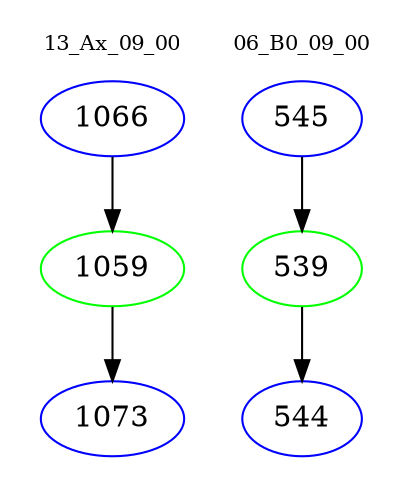 digraph{
subgraph cluster_0 {
color = white
label = "13_Ax_09_00";
fontsize=10;
T0_1066 [label="1066", color="blue"]
T0_1066 -> T0_1059 [color="black"]
T0_1059 [label="1059", color="green"]
T0_1059 -> T0_1073 [color="black"]
T0_1073 [label="1073", color="blue"]
}
subgraph cluster_1 {
color = white
label = "06_B0_09_00";
fontsize=10;
T1_545 [label="545", color="blue"]
T1_545 -> T1_539 [color="black"]
T1_539 [label="539", color="green"]
T1_539 -> T1_544 [color="black"]
T1_544 [label="544", color="blue"]
}
}
